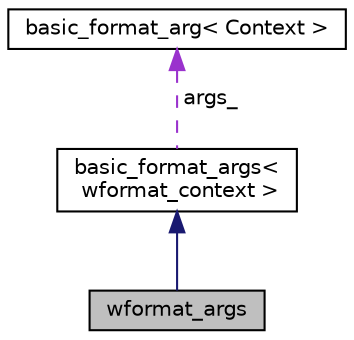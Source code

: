 digraph "wformat_args"
{
  edge [fontname="Helvetica",fontsize="10",labelfontname="Helvetica",labelfontsize="10"];
  node [fontname="Helvetica",fontsize="10",shape=record];
  Node1 [label="wformat_args",height=0.2,width=0.4,color="black", fillcolor="grey75", style="filled" fontcolor="black"];
  Node2 -> Node1 [dir="back",color="midnightblue",fontsize="10",style="solid",fontname="Helvetica"];
  Node2 [label="basic_format_args\<\l wformat_context \>",height=0.2,width=0.4,color="black", fillcolor="white", style="filled",URL="$classbasic__format__args.html"];
  Node3 -> Node2 [dir="back",color="darkorchid3",fontsize="10",style="dashed",label=" args_" ,fontname="Helvetica"];
  Node3 [label="basic_format_arg\< Context \>",height=0.2,width=0.4,color="black", fillcolor="white", style="filled",URL="$classbasic__format__arg.html"];
}
